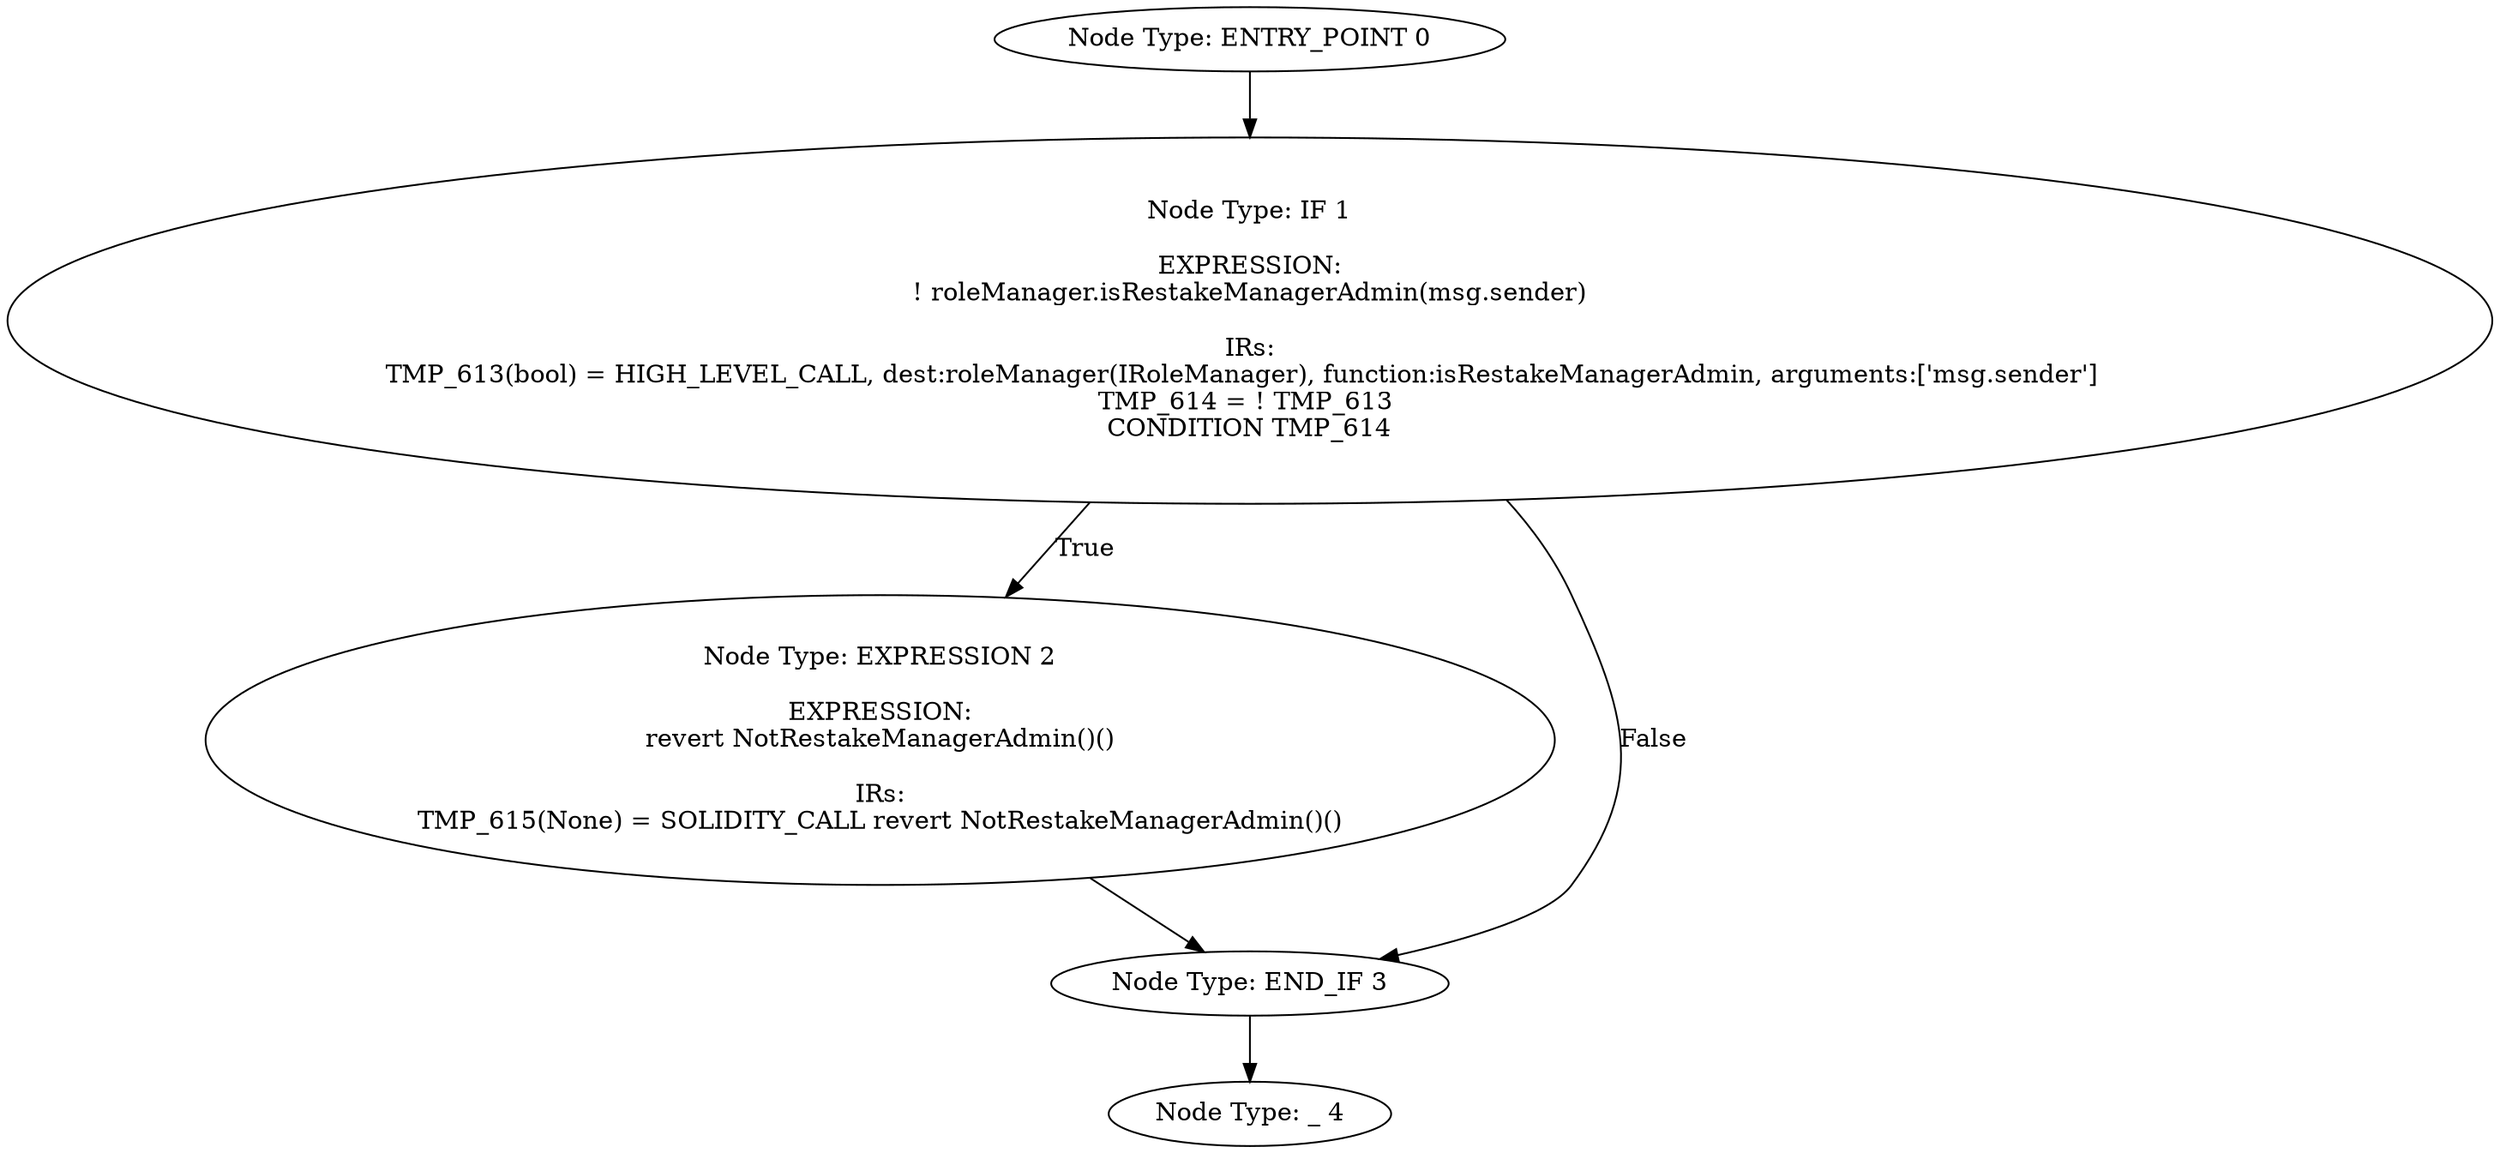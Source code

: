 digraph{
0[label="Node Type: ENTRY_POINT 0
"];
0->1;
1[label="Node Type: IF 1

EXPRESSION:
! roleManager.isRestakeManagerAdmin(msg.sender)

IRs:
TMP_613(bool) = HIGH_LEVEL_CALL, dest:roleManager(IRoleManager), function:isRestakeManagerAdmin, arguments:['msg.sender']  
TMP_614 = ! TMP_613 
CONDITION TMP_614"];
1->2[label="True"];
1->3[label="False"];
2[label="Node Type: EXPRESSION 2

EXPRESSION:
revert NotRestakeManagerAdmin()()

IRs:
TMP_615(None) = SOLIDITY_CALL revert NotRestakeManagerAdmin()()"];
2->3;
3[label="Node Type: END_IF 3
"];
3->4;
4[label="Node Type: _ 4
"];
}
